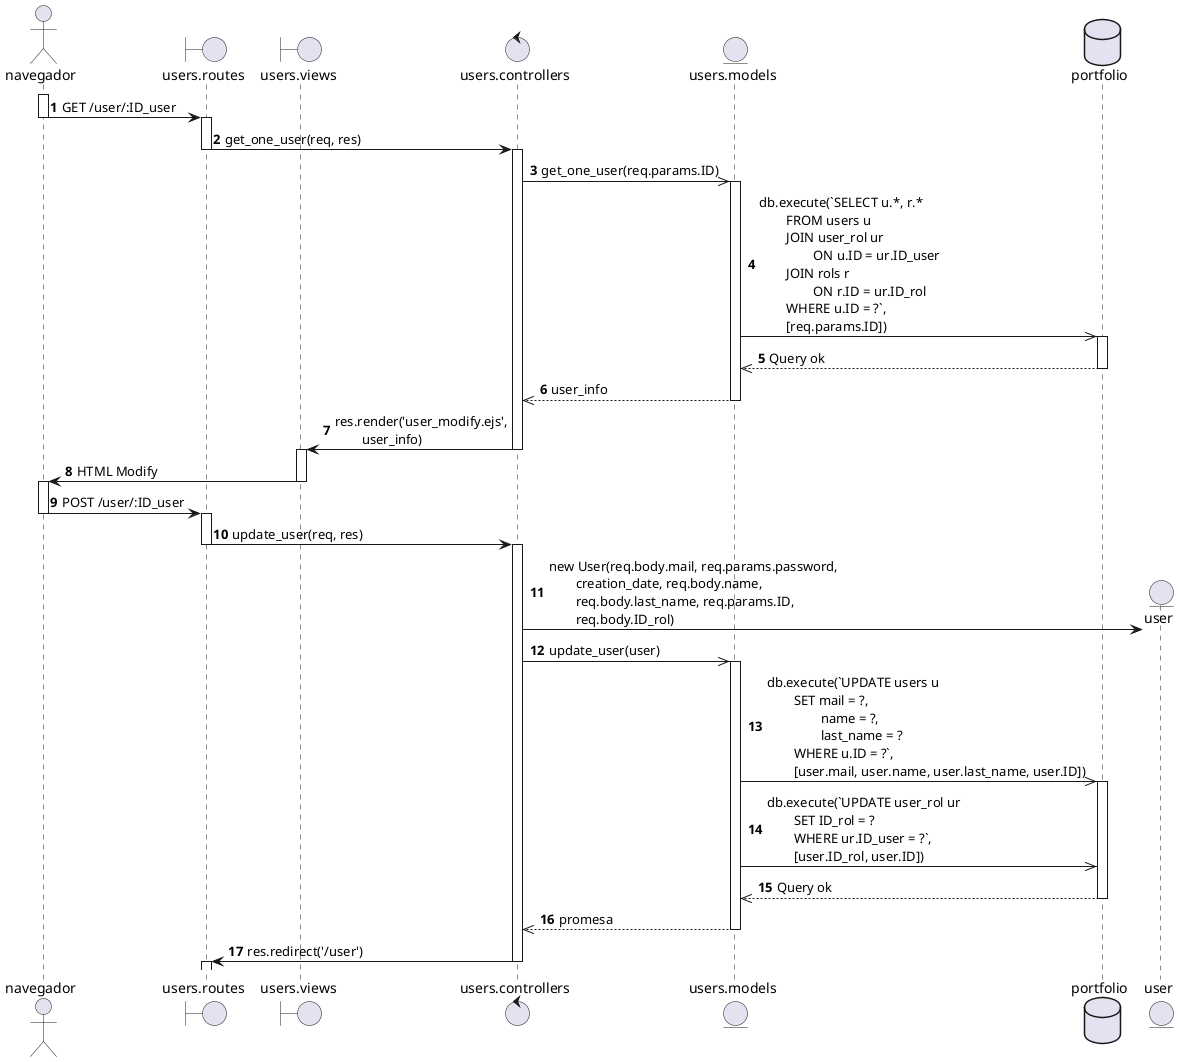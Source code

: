 @startuml 

autonumber

actor navegador as nav
boundary "users.routes" as routes
boundary "users.views" as view
control "users.controllers" as controller
entity "users.models" as model
database portfolio as db 

activate nav
nav -> routes: GET /user/:ID_user
deactivate nav

activate routes
routes -> controller: get_one_user(req, res)
deactivate routes

activate controller
controller ->> model: get_one_user(req.params.ID)

activate model
model ->> db: db.execute(`SELECT u.*, r.* \n\tFROM users u \n\tJOIN user_rol ur \n\t\tON u.ID = ur.ID_user \n\tJOIN rols r \n\t\tON r.ID = ur.ID_rol \n\tWHERE u.ID = ?`, \n\t[req.params.ID])

activate db
db -->> model: Query ok
deactivate db

model -->> controller: user_info
deactivate model

controller -> view: res.render('user_modify.ejs', \n\tuser_info)
deactivate controller

activate view
view -> nav: HTML Modify
deactivate view

activate nav
nav -> routes: POST /user/:ID_user
deactivate nav

activate routes
routes -> controller: update_user(req, res)
deactivate routes

activate controller
create entity user
controller -> user: new User(req.body.mail, req.params.password, \n\tcreation_date, req.body.name, \n\treq.body.last_name, req.params.ID, \n\treq.body.ID_rol)

controller ->> model: update_user(user)
activate model
model ->> db: db.execute(`UPDATE users u \n\tSET mail = ?, \n\t\tname = ?, \n\t\tlast_name = ? \n\tWHERE u.ID = ?`, \n\t[user.mail, user.name, user.last_name, user.ID])
activate db
model ->> db: db.execute(`UPDATE user_rol ur \n\tSET ID_rol = ? \n\tWHERE ur.ID_user = ?`, \n\t[user.ID_rol, user.ID])

db -->> model: Query ok
deactivate db

model -->> controller: promesa
deactivate model

controller -> routes: res.redirect('/user')
deactivate controller
activate routes
@enduml